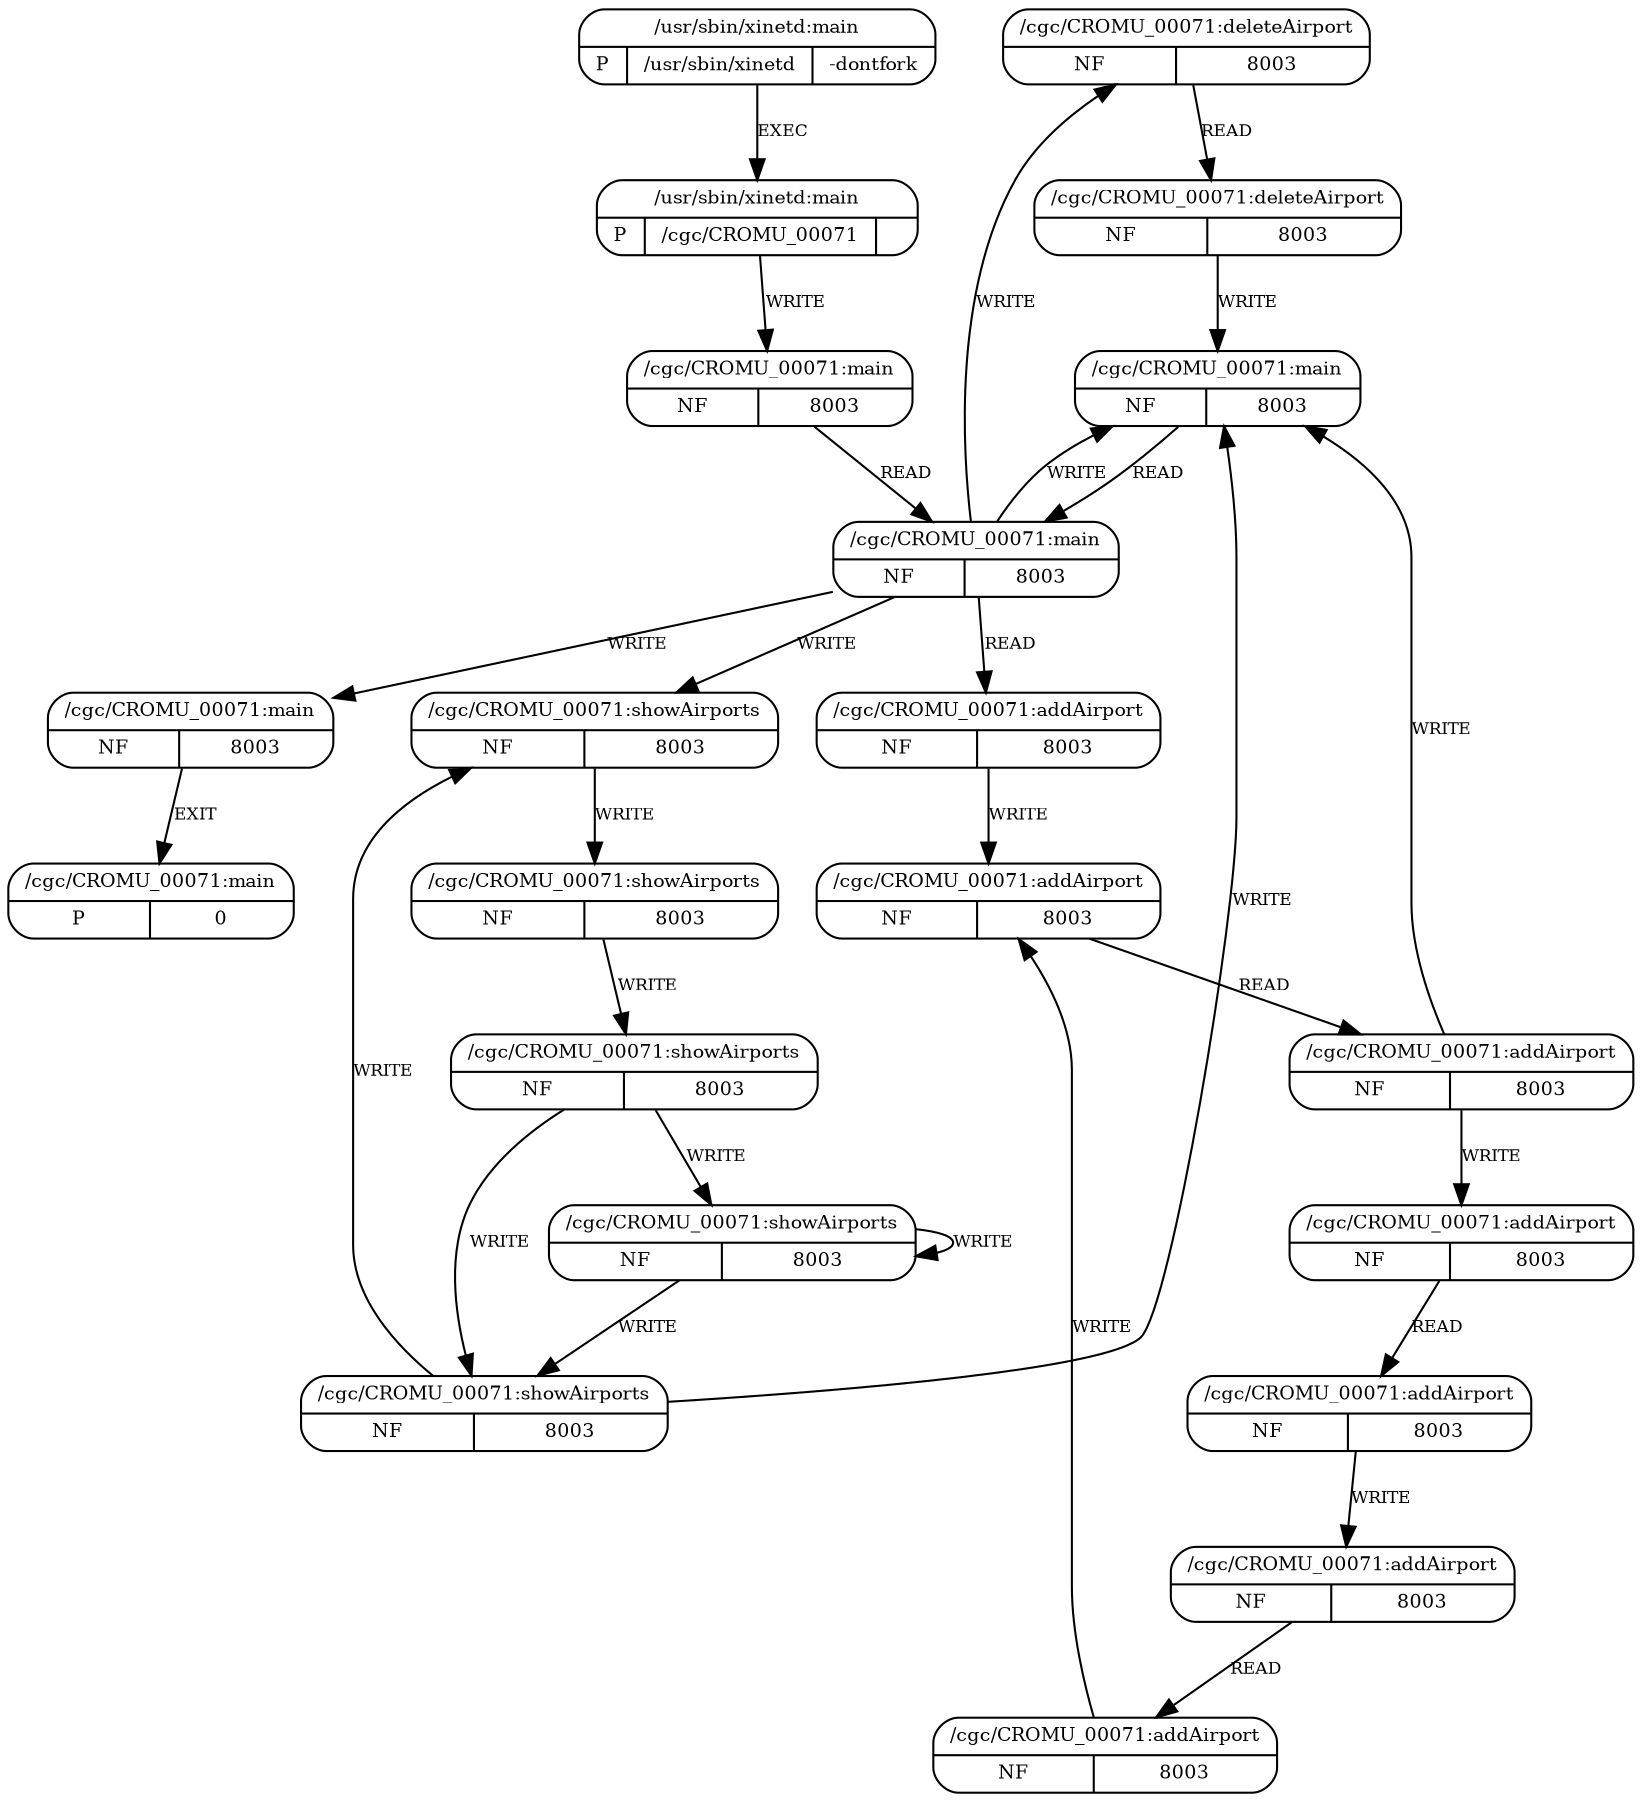 digraph G {
  3 [shape=Mrecord, label="{{/cgc/CROMU_00071:deleteAirport}|{NF|8003}}",
     fontsize=9, ];
  4 [shape=Mrecord, label="{{/cgc/CROMU_00071:deleteAirport}|{NF|8003}}",
     fontsize=9, ];
  14 [shape=Mrecord, label="{{/cgc/CROMU_00071:addAirport}|{NF|8003}}",
      fontsize=9, ];
  15 [shape=Mrecord, label="{{/cgc/CROMU_00071:addAirport}|{NF|8003}}",
      fontsize=9, ];
  16 [shape=Mrecord, label="{{/cgc/CROMU_00071:addAirport}|{NF|8003}}",
      fontsize=9, ];
  17 [shape=Mrecord, label="{{/cgc/CROMU_00071:addAirport}|{NF|8003}}",
      fontsize=9, ];
  18 [shape=Mrecord, label="{{/cgc/CROMU_00071:addAirport}|{NF|8003}}",
      fontsize=9, ];
  19 [shape=Mrecord, label="{{/cgc/CROMU_00071:addAirport}|{NF|8003}}",
      fontsize=9, ];
  20 [shape=Mrecord, label="{{/cgc/CROMU_00071:addAirport}|{NF|8003}}",
      fontsize=9, ];
  9 [shape=Mrecord, label="{{/cgc/CROMU_00071:showAirports}|{NF|8003}}",
     fontsize=9, ];
  10 [shape=Mrecord, label="{{/cgc/CROMU_00071:showAirports}|{NF|8003}}",
      fontsize=9, ];
  11 [shape=Mrecord, label="{{/cgc/CROMU_00071:showAirports}|{NF|8003}}",
      fontsize=9, ];
  12 [shape=Mrecord, label="{{/cgc/CROMU_00071:showAirports}|{NF|8003}}",
      fontsize=9, ];
  13 [shape=Mrecord, label="{{/cgc/CROMU_00071:showAirports}|{NF|8003}}",
      fontsize=9, ];
  2 [shape=Mrecord, label="{{/cgc/CROMU_00071:main}|{NF|8003}}", fontsize=9, ];
  6 [shape=Mrecord, label="{{/cgc/CROMU_00071:main}|{NF|8003}}", fontsize=9, ];
  8 [shape=Mrecord, label="{{/cgc/CROMU_00071:main}|{P|0}}", fontsize=9, ];
  7 [shape=Mrecord, label="{{/cgc/CROMU_00071:main}|{NF|8003}}", fontsize=9, ];
  5 [shape=Mrecord, label="{{/cgc/CROMU_00071:main}|{NF|8003}}", fontsize=9, ];
  0 [shape=Mrecord,
     label="{{/usr/sbin/xinetd:main}|{P|/usr/sbin/xinetd|-dontfork}}",
     fontsize=9, ];
  1 [shape=Mrecord, label="{{/usr/sbin/xinetd:main}|{P|/cgc/CROMU_00071|}}",
     fontsize=9, ];
  
  
  3 -> 4 [label="READ", fontsize=8, ];
  4 -> 5 [label="WRITE", fontsize=8, ];
  14 -> 15 [label="WRITE", fontsize=8, ];
  15 -> 16 [label="READ", fontsize=8, ];
  16 -> 17 [label="WRITE", fontsize=8, ];
  16 -> 5 [label="WRITE", fontsize=8, ];
  17 -> 18 [label="READ", fontsize=8, ];
  18 -> 19 [label="WRITE", fontsize=8, ];
  19 -> 20 [label="READ", fontsize=8, ];
  20 -> 15 [label="WRITE", fontsize=8, ];
  9 -> 10 [label="WRITE", fontsize=8, ];
  10 -> 11 [label="WRITE", fontsize=8, ];
  11 -> 12 [label="WRITE", fontsize=8, ];
  11 -> 13 [label="WRITE", fontsize=8, ];
  12 -> 12 [label="WRITE", fontsize=8, ];
  12 -> 13 [label="WRITE", fontsize=8, ];
  13 -> 9 [label="WRITE", fontsize=8, ];
  13 -> 5 [label="WRITE", fontsize=8, ];
  2 -> 6 [label="READ", fontsize=8, ];
  6 -> 3 [label="WRITE", fontsize=8, ];
  6 -> 14 [label="READ", fontsize=8, ];
  6 -> 9 [label="WRITE", fontsize=8, ];
  6 -> 7 [label="WRITE", fontsize=8, ];
  6 -> 5 [label="WRITE", fontsize=8, ];
  7 -> 8 [label="EXIT", fontsize=8, ];
  5 -> 6 [label="READ", fontsize=8, ];
  0 -> 1 [label="EXEC", fontsize=8, ];
  1 -> 2 [label="WRITE", fontsize=8, ];
  
  }
